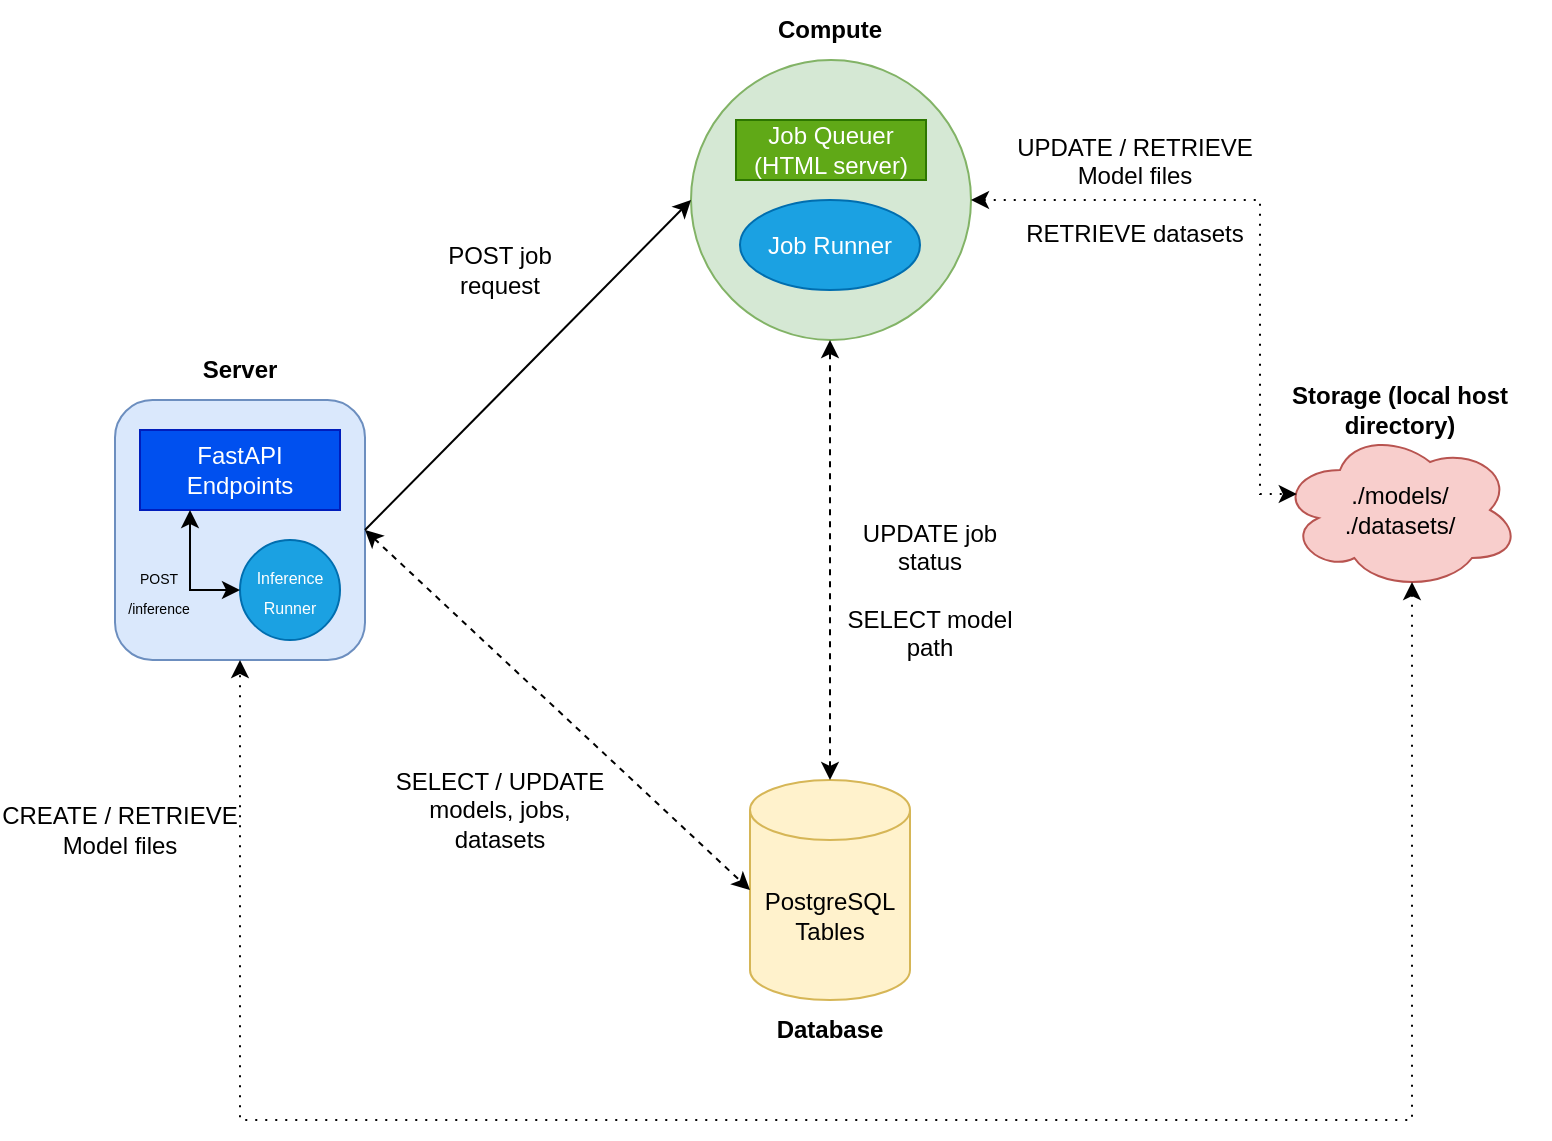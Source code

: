 <mxfile version="24.7.14">
  <diagram name="Page-1" id="xeQZpFs543uhpDh3K7Z5">
    <mxGraphModel dx="1049" dy="576" grid="1" gridSize="10" guides="1" tooltips="1" connect="1" arrows="1" fold="1" page="1" pageScale="1" pageWidth="850" pageHeight="1100" math="0" shadow="0">
      <root>
        <mxCell id="0" />
        <mxCell id="1" parent="0" />
        <mxCell id="nziulhYaqac5u9mffXB2-12" value="PostgreSQL&lt;div&gt;Tables&lt;/div&gt;" style="shape=cylinder3;whiteSpace=wrap;html=1;boundedLbl=1;backgroundOutline=1;size=15;fillColor=#fff2cc;strokeColor=#d6b656;" parent="1" vertex="1">
          <mxGeometry x="385" y="390" width="80" height="110" as="geometry" />
        </mxCell>
        <mxCell id="nziulhYaqac5u9mffXB2-13" value="" style="rounded=1;whiteSpace=wrap;html=1;fillColor=#dae8fc;strokeColor=#6c8ebf;" parent="1" vertex="1">
          <mxGeometry x="67.5" y="200" width="125" height="130" as="geometry" />
        </mxCell>
        <mxCell id="nziulhYaqac5u9mffXB2-14" value="" style="ellipse;whiteSpace=wrap;html=1;aspect=fixed;fillColor=#d5e8d4;strokeColor=#82b366;" parent="1" vertex="1">
          <mxGeometry x="355.5" y="30" width="140" height="140" as="geometry" />
        </mxCell>
        <mxCell id="w37nVbZSuBNHNCpnNDkP-1" value="&lt;b&gt;Server&lt;/b&gt;" style="text;html=1;align=center;verticalAlign=middle;whiteSpace=wrap;rounded=0;" vertex="1" parent="1">
          <mxGeometry x="100" y="170" width="60" height="30" as="geometry" />
        </mxCell>
        <mxCell id="w37nVbZSuBNHNCpnNDkP-2" value="&lt;b&gt;Compute&lt;/b&gt;" style="text;html=1;align=center;verticalAlign=middle;whiteSpace=wrap;rounded=0;" vertex="1" parent="1">
          <mxGeometry x="395" width="60" height="30" as="geometry" />
        </mxCell>
        <mxCell id="w37nVbZSuBNHNCpnNDkP-3" value="&lt;b&gt;Database&lt;/b&gt;" style="text;html=1;align=center;verticalAlign=middle;whiteSpace=wrap;rounded=0;" vertex="1" parent="1">
          <mxGeometry x="395" y="500" width="60" height="30" as="geometry" />
        </mxCell>
        <mxCell id="w37nVbZSuBNHNCpnNDkP-4" value="Job Queuer (HTML server)" style="rounded=0;whiteSpace=wrap;html=1;fillColor=#60a917;strokeColor=#2D7600;fontColor=#ffffff;" vertex="1" parent="1">
          <mxGeometry x="378" y="60" width="95" height="30" as="geometry" />
        </mxCell>
        <mxCell id="w37nVbZSuBNHNCpnNDkP-6" value="" style="endArrow=classic;html=1;rounded=0;exitX=1;exitY=0.5;exitDx=0;exitDy=0;entryX=0;entryY=0.5;entryDx=0;entryDy=0;" edge="1" parent="1" source="nziulhYaqac5u9mffXB2-13" target="nziulhYaqac5u9mffXB2-14">
          <mxGeometry width="50" height="50" relative="1" as="geometry">
            <mxPoint x="260" y="250" as="sourcePoint" />
            <mxPoint x="310" y="200" as="targetPoint" />
          </mxGeometry>
        </mxCell>
        <mxCell id="w37nVbZSuBNHNCpnNDkP-7" value="POST job request" style="text;html=1;align=center;verticalAlign=middle;whiteSpace=wrap;rounded=0;" vertex="1" parent="1">
          <mxGeometry x="230" y="120" width="60" height="30" as="geometry" />
        </mxCell>
        <mxCell id="w37nVbZSuBNHNCpnNDkP-8" value="" style="endArrow=classic;startArrow=classic;html=1;rounded=0;exitX=0.5;exitY=0;exitDx=0;exitDy=0;exitPerimeter=0;dashed=1;" edge="1" parent="1" source="nziulhYaqac5u9mffXB2-12">
          <mxGeometry width="50" height="50" relative="1" as="geometry">
            <mxPoint x="320" y="230" as="sourcePoint" />
            <mxPoint x="425" y="170" as="targetPoint" />
          </mxGeometry>
        </mxCell>
        <mxCell id="w37nVbZSuBNHNCpnNDkP-11" value="UPDATE job status&lt;div&gt;&lt;br&gt;&lt;div&gt;SELECT model path&lt;/div&gt;&lt;/div&gt;" style="text;html=1;align=center;verticalAlign=middle;whiteSpace=wrap;rounded=0;" vertex="1" parent="1">
          <mxGeometry x="425" y="280" width="100" height="30" as="geometry" />
        </mxCell>
        <mxCell id="w37nVbZSuBNHNCpnNDkP-12" value="" style="endArrow=classic;startArrow=classic;html=1;rounded=0;exitX=1;exitY=0.5;exitDx=0;exitDy=0;entryX=0;entryY=0.5;entryDx=0;entryDy=0;entryPerimeter=0;dashed=1;" edge="1" parent="1" source="nziulhYaqac5u9mffXB2-13" target="nziulhYaqac5u9mffXB2-12">
          <mxGeometry width="50" height="50" relative="1" as="geometry">
            <mxPoint x="330" y="320" as="sourcePoint" />
            <mxPoint x="380" y="270" as="targetPoint" />
          </mxGeometry>
        </mxCell>
        <mxCell id="w37nVbZSuBNHNCpnNDkP-13" value="SELECT / UPDATE&lt;div&gt;&lt;span style=&quot;background-color: initial;&quot;&gt;models, jobs, datasets&lt;/span&gt;&lt;/div&gt;" style="text;html=1;align=center;verticalAlign=middle;whiteSpace=wrap;rounded=0;" vertex="1" parent="1">
          <mxGeometry x="205" y="380" width="110" height="50" as="geometry" />
        </mxCell>
        <mxCell id="w37nVbZSuBNHNCpnNDkP-14" value="./models/&lt;br&gt;&lt;div&gt;./datasets/&lt;/div&gt;" style="ellipse;shape=cloud;whiteSpace=wrap;html=1;fillColor=#f8cecc;strokeColor=#b85450;" vertex="1" parent="1">
          <mxGeometry x="650" y="215" width="120" height="80" as="geometry" />
        </mxCell>
        <mxCell id="w37nVbZSuBNHNCpnNDkP-15" value="&lt;b&gt;Storage (local host directory)&lt;/b&gt;" style="text;html=1;align=center;verticalAlign=middle;whiteSpace=wrap;rounded=0;" vertex="1" parent="1">
          <mxGeometry x="635" y="190" width="150" height="30" as="geometry" />
        </mxCell>
        <mxCell id="w37nVbZSuBNHNCpnNDkP-16" value="" style="endArrow=classic;startArrow=classic;html=1;rounded=0;entryX=0.5;entryY=1;entryDx=0;entryDy=0;exitX=0.55;exitY=0.95;exitDx=0;exitDy=0;exitPerimeter=0;edgeStyle=orthogonalEdgeStyle;dashed=1;dashPattern=1 4;" edge="1" parent="1" source="w37nVbZSuBNHNCpnNDkP-14" target="nziulhYaqac5u9mffXB2-13">
          <mxGeometry width="50" height="50" relative="1" as="geometry">
            <mxPoint x="100" y="440" as="sourcePoint" />
            <mxPoint x="150" y="390" as="targetPoint" />
            <Array as="points">
              <mxPoint x="716" y="560" />
              <mxPoint x="130" y="560" />
            </Array>
          </mxGeometry>
        </mxCell>
        <mxCell id="w37nVbZSuBNHNCpnNDkP-17" value="&lt;div&gt;UPDATE / RETRIEVE Model files&lt;/div&gt;&lt;div&gt;&lt;br&gt;&lt;/div&gt;&lt;div&gt;RETRIEVE datasets&lt;/div&gt;" style="text;html=1;align=center;verticalAlign=middle;whiteSpace=wrap;rounded=0;" vertex="1" parent="1">
          <mxGeometry x="505" y="70" width="145" height="50" as="geometry" />
        </mxCell>
        <mxCell id="w37nVbZSuBNHNCpnNDkP-18" style="edgeStyle=orthogonalEdgeStyle;rounded=0;orthogonalLoop=1;jettySize=auto;html=1;exitX=0.5;exitY=1;exitDx=0;exitDy=0;" edge="1" parent="1" source="nziulhYaqac5u9mffXB2-13" target="nziulhYaqac5u9mffXB2-13">
          <mxGeometry relative="1" as="geometry" />
        </mxCell>
        <mxCell id="w37nVbZSuBNHNCpnNDkP-20" value="&lt;font style=&quot;font-size: 8px;&quot;&gt;Inference Runner&lt;/font&gt;" style="ellipse;whiteSpace=wrap;html=1;aspect=fixed;fillColor=#1ba1e2;fontColor=#ffffff;strokeColor=#006EAF;" vertex="1" parent="1">
          <mxGeometry x="130" y="270" width="50" height="50" as="geometry" />
        </mxCell>
        <mxCell id="w37nVbZSuBNHNCpnNDkP-21" value="Job Runner" style="ellipse;whiteSpace=wrap;html=1;fillColor=#1ba1e2;fontColor=#ffffff;strokeColor=#006EAF;" vertex="1" parent="1">
          <mxGeometry x="380" y="100" width="90" height="45" as="geometry" />
        </mxCell>
        <mxCell id="w37nVbZSuBNHNCpnNDkP-22" value="FastAPI Endpoints" style="rounded=0;whiteSpace=wrap;html=1;fillColor=#0050ef;fontColor=#ffffff;strokeColor=#001DBC;" vertex="1" parent="1">
          <mxGeometry x="80" y="215" width="100" height="40" as="geometry" />
        </mxCell>
        <mxCell id="w37nVbZSuBNHNCpnNDkP-23" value="" style="endArrow=classic;startArrow=classic;html=1;rounded=0;entryX=0.25;entryY=1;entryDx=0;entryDy=0;exitX=0;exitY=0.5;exitDx=0;exitDy=0;edgeStyle=orthogonalEdgeStyle;" edge="1" parent="1" source="w37nVbZSuBNHNCpnNDkP-20" target="w37nVbZSuBNHNCpnNDkP-22">
          <mxGeometry width="50" height="50" relative="1" as="geometry">
            <mxPoint x="-30" y="330" as="sourcePoint" />
            <mxPoint x="20" y="280" as="targetPoint" />
            <Array as="points">
              <mxPoint x="105" y="295" />
            </Array>
          </mxGeometry>
        </mxCell>
        <mxCell id="w37nVbZSuBNHNCpnNDkP-24" value="&lt;font style=&quot;font-size: 7px;&quot;&gt;POST /inference&lt;/font&gt;" style="text;html=1;align=center;verticalAlign=middle;whiteSpace=wrap;rounded=0;" vertex="1" parent="1">
          <mxGeometry x="67.5" y="290" width="42.5" height="10" as="geometry" />
        </mxCell>
        <mxCell id="w37nVbZSuBNHNCpnNDkP-26" style="edgeStyle=orthogonalEdgeStyle;rounded=0;orthogonalLoop=1;jettySize=auto;html=1;exitX=1;exitY=0.5;exitDx=0;exitDy=0;entryX=0.07;entryY=0.4;entryDx=0;entryDy=0;entryPerimeter=0;startArrow=classic;startFill=1;dashed=1;dashPattern=1 4;" edge="1" parent="1" source="nziulhYaqac5u9mffXB2-14" target="w37nVbZSuBNHNCpnNDkP-14">
          <mxGeometry relative="1" as="geometry">
            <Array as="points">
              <mxPoint x="640" y="100" />
              <mxPoint x="640" y="247" />
            </Array>
          </mxGeometry>
        </mxCell>
        <mxCell id="w37nVbZSuBNHNCpnNDkP-27" value="&lt;div&gt;CREATE / RETRIEVE Model files&lt;/div&gt;" style="text;html=1;align=center;verticalAlign=middle;whiteSpace=wrap;rounded=0;" vertex="1" parent="1">
          <mxGeometry x="10" y="390" width="120" height="50" as="geometry" />
        </mxCell>
      </root>
    </mxGraphModel>
  </diagram>
</mxfile>
